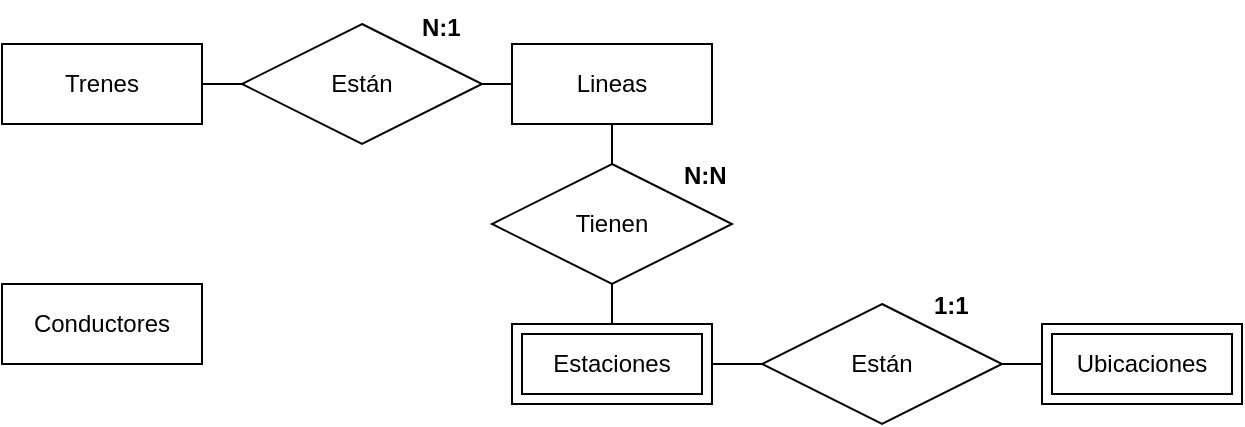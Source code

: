 <mxfile version="20.8.1" type="device"><diagram id="R2lEEEUBdFMjLlhIrx00" name="Page-1"><mxGraphModel dx="934" dy="513" grid="1" gridSize="10" guides="1" tooltips="1" connect="1" arrows="1" fold="1" page="1" pageScale="1" pageWidth="850" pageHeight="1100" math="0" shadow="0" extFonts="Permanent Marker^https://fonts.googleapis.com/css?family=Permanent+Marker"><root><mxCell id="0"/><mxCell id="1" parent="0"/><mxCell id="SGzeh2mZA9Sy4pdVtl26-1" value="Trenes" style="whiteSpace=wrap;html=1;align=center;" vertex="1" parent="1"><mxGeometry x="100" y="190" width="100" height="40" as="geometry"/></mxCell><mxCell id="SGzeh2mZA9Sy4pdVtl26-2" value="Lineas" style="whiteSpace=wrap;html=1;align=center;" vertex="1" parent="1"><mxGeometry x="355" y="190" width="100" height="40" as="geometry"/></mxCell><mxCell id="SGzeh2mZA9Sy4pdVtl26-3" value="Estaciones" style="shape=ext;margin=3;double=1;whiteSpace=wrap;html=1;align=center;" vertex="1" parent="1"><mxGeometry x="355" y="330" width="100" height="40" as="geometry"/></mxCell><mxCell id="SGzeh2mZA9Sy4pdVtl26-4" value="Ubicaciones" style="shape=ext;margin=3;double=1;whiteSpace=wrap;html=1;align=center;" vertex="1" parent="1"><mxGeometry x="620" y="330" width="100" height="40" as="geometry"/></mxCell><mxCell id="SGzeh2mZA9Sy4pdVtl26-11" value="Están" style="shape=rhombus;perimeter=rhombusPerimeter;whiteSpace=wrap;html=1;align=center;" vertex="1" parent="1"><mxGeometry x="220" y="180" width="120" height="60" as="geometry"/></mxCell><mxCell id="SGzeh2mZA9Sy4pdVtl26-12" value="" style="endArrow=none;html=1;rounded=0;entryX=0;entryY=0.5;entryDx=0;entryDy=0;exitX=1;exitY=0.5;exitDx=0;exitDy=0;" edge="1" parent="1" source="SGzeh2mZA9Sy4pdVtl26-1" target="SGzeh2mZA9Sy4pdVtl26-11"><mxGeometry relative="1" as="geometry"><mxPoint x="100" y="280" as="sourcePoint"/><mxPoint x="260" y="280" as="targetPoint"/></mxGeometry></mxCell><mxCell id="SGzeh2mZA9Sy4pdVtl26-13" value="" style="endArrow=none;html=1;rounded=0;entryX=0;entryY=0.5;entryDx=0;entryDy=0;exitX=1;exitY=0.5;exitDx=0;exitDy=0;" edge="1" parent="1" source="SGzeh2mZA9Sy4pdVtl26-11" target="SGzeh2mZA9Sy4pdVtl26-2"><mxGeometry relative="1" as="geometry"><mxPoint x="110" y="370" as="sourcePoint"/><mxPoint x="270" y="370" as="targetPoint"/></mxGeometry></mxCell><mxCell id="SGzeh2mZA9Sy4pdVtl26-14" value="Tienen" style="shape=rhombus;perimeter=rhombusPerimeter;whiteSpace=wrap;html=1;align=center;" vertex="1" parent="1"><mxGeometry x="345" y="250" width="120" height="60" as="geometry"/></mxCell><mxCell id="SGzeh2mZA9Sy4pdVtl26-15" value="" style="endArrow=none;html=1;rounded=0;" edge="1" parent="1" source="SGzeh2mZA9Sy4pdVtl26-14" target="SGzeh2mZA9Sy4pdVtl26-2"><mxGeometry relative="1" as="geometry"><mxPoint x="210" y="340" as="sourcePoint"/><mxPoint x="370" y="340" as="targetPoint"/></mxGeometry></mxCell><mxCell id="SGzeh2mZA9Sy4pdVtl26-16" value="" style="endArrow=none;html=1;rounded=0;entryX=0.5;entryY=1;entryDx=0;entryDy=0;exitX=0.5;exitY=0;exitDx=0;exitDy=0;" edge="1" parent="1" source="SGzeh2mZA9Sy4pdVtl26-3" target="SGzeh2mZA9Sy4pdVtl26-14"><mxGeometry relative="1" as="geometry"><mxPoint x="290" y="350" as="sourcePoint"/><mxPoint x="450" y="350" as="targetPoint"/></mxGeometry></mxCell><mxCell id="SGzeh2mZA9Sy4pdVtl26-17" value="Están" style="shape=rhombus;perimeter=rhombusPerimeter;whiteSpace=wrap;html=1;align=center;" vertex="1" parent="1"><mxGeometry x="480" y="320" width="120" height="60" as="geometry"/></mxCell><mxCell id="SGzeh2mZA9Sy4pdVtl26-18" value="" style="endArrow=none;html=1;rounded=0;entryX=0;entryY=0.5;entryDx=0;entryDy=0;exitX=1;exitY=0.5;exitDx=0;exitDy=0;" edge="1" parent="1" source="SGzeh2mZA9Sy4pdVtl26-3" target="SGzeh2mZA9Sy4pdVtl26-17"><mxGeometry relative="1" as="geometry"><mxPoint x="390" y="440" as="sourcePoint"/><mxPoint x="550" y="440" as="targetPoint"/></mxGeometry></mxCell><mxCell id="SGzeh2mZA9Sy4pdVtl26-19" value="" style="endArrow=none;html=1;rounded=0;entryX=0;entryY=0.5;entryDx=0;entryDy=0;exitX=1;exitY=0.5;exitDx=0;exitDy=0;" edge="1" parent="1" source="SGzeh2mZA9Sy4pdVtl26-17" target="SGzeh2mZA9Sy4pdVtl26-4"><mxGeometry relative="1" as="geometry"><mxPoint x="510" y="490" as="sourcePoint"/><mxPoint x="670" y="490" as="targetPoint"/></mxGeometry></mxCell><mxCell id="SGzeh2mZA9Sy4pdVtl26-20" value="Conductores" style="whiteSpace=wrap;html=1;align=center;" vertex="1" parent="1"><mxGeometry x="100" y="310" width="100" height="40" as="geometry"/></mxCell><mxCell id="SGzeh2mZA9Sy4pdVtl26-21" value="N:1" style="text;strokeColor=none;fillColor=none;spacingLeft=4;spacingRight=4;overflow=hidden;rotatable=0;points=[[0,0.5],[1,0.5]];portConstraint=eastwest;fontSize=12;fontStyle=1" vertex="1" parent="1"><mxGeometry x="304" y="168" width="40" height="30" as="geometry"/></mxCell><mxCell id="SGzeh2mZA9Sy4pdVtl26-22" value="1:1" style="text;strokeColor=none;fillColor=none;spacingLeft=4;spacingRight=4;overflow=hidden;rotatable=0;points=[[0,0.5],[1,0.5]];portConstraint=eastwest;fontSize=12;fontStyle=1" vertex="1" parent="1"><mxGeometry x="560" y="307" width="40" height="30" as="geometry"/></mxCell><mxCell id="SGzeh2mZA9Sy4pdVtl26-23" value="N:N" style="text;strokeColor=none;fillColor=none;spacingLeft=4;spacingRight=4;overflow=hidden;rotatable=0;points=[[0,0.5],[1,0.5]];portConstraint=eastwest;fontSize=12;fontStyle=1" vertex="1" parent="1"><mxGeometry x="435" y="242" width="40" height="30" as="geometry"/></mxCell></root></mxGraphModel></diagram></mxfile>